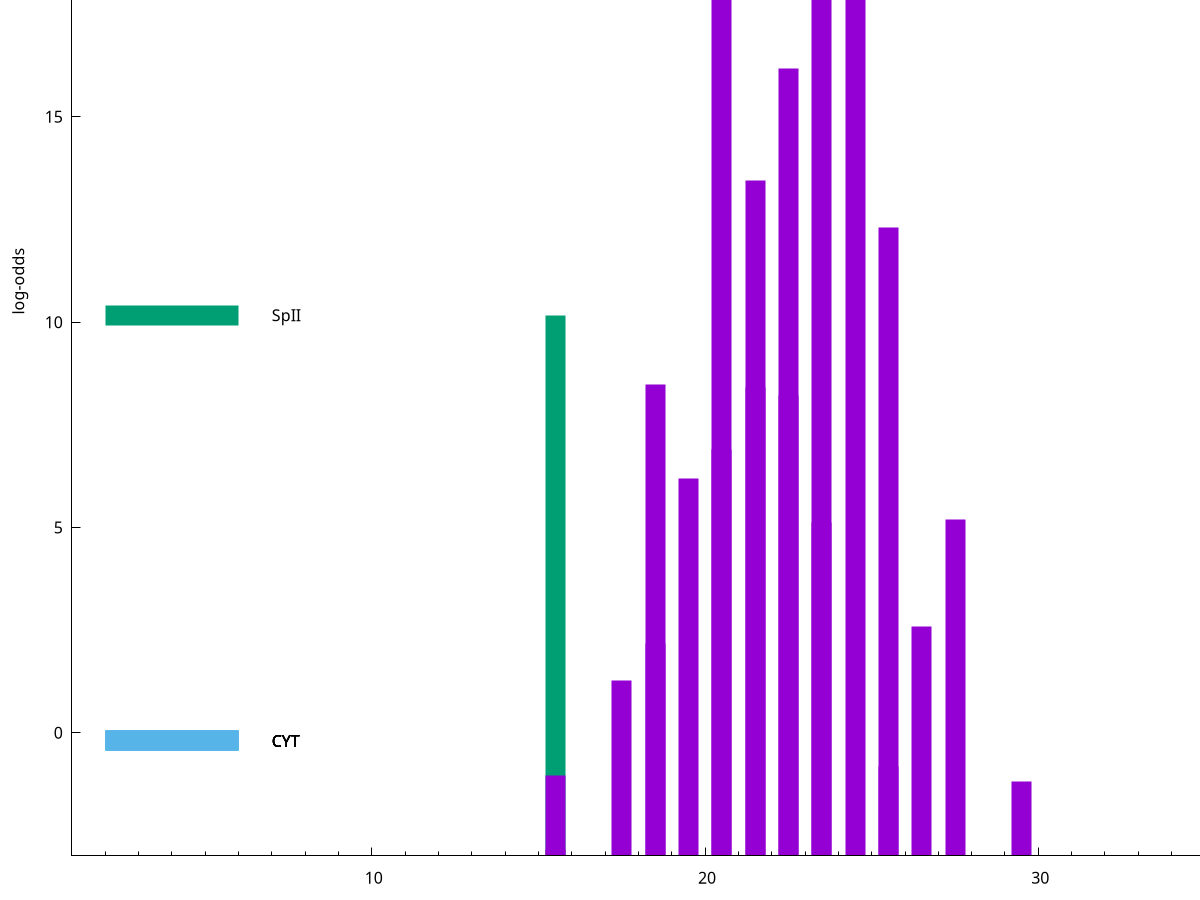 set title "LipoP predictions for SRR5666568.gff"
set size 2., 1.4
set xrange [1:70] 
set mxtics 10
set yrange [-3:25]
set y2range [0:28]
set ylabel "log-odds"
set term postscript eps color solid "Helvetica" 30
set output "SRR5666568.gff19.eps"
set arrow from 2,23.4628 to 6,23.4628 nohead lt 1 lw 20
set label "SpI" at 7,23.4628
set arrow from 2,20.7448 to 6,20.7448 nohead lt 1 lw 20
set label "SpI" at 7,20.7448
set arrow from 2,10.1702 to 6,10.1702 nohead lt 2 lw 20
set label "SpII" at 7,10.1702
set arrow from 2,-0.200913 to 6,-0.200913 nohead lt 3 lw 20
set label "CYT" at 7,-0.200913
set arrow from 2,-0.200913 to 6,-0.200913 nohead lt 3 lw 20
set label "CYT" at 7,-0.200913
set arrow from 2,-0.200913 to 6,-0.200913 nohead lt 3 lw 20
set label "CYT" at 7,-0.200913
set arrow from 2,-0.200913 to 6,-0.200913 nohead lt 3 lw 20
set label "CYT" at 7,-0.200913
set arrow from 2,-0.200913 to 6,-0.200913 nohead lt 3 lw 20
set label "CYT" at 7,-0.200913
set arrow from 2,23.4628 to 6,23.4628 nohead lt 1 lw 20
set label "SpI" at 7,23.4628
# NOTE: The scores below are the log-odds scores with the threshold
# NOTE: subtracted (a hack to make gnuplot make the histogram all
# NOTE: look nice).
plot "-" axes x1y2 title "" with impulses lt 2 lw 20, "-" axes x1y2 title "" with impulses lt 1 lw 20
15.500000 13.170200
e
23.500000 26.404300
20.500000 23.743900
24.500000 21.494600
22.500000 19.173100
21.500000 16.460200
25.500000 15.313700
18.500000 11.481340
21.500000 11.415480
22.500000 11.221850
20.500000 9.907020
19.500000 9.180560
27.500000 8.203510
23.500000 8.122860
26.500000 5.586060
18.500000 5.165560
17.500000 4.265560
25.500000 2.172901
15.500000 1.955790
29.500000 1.821420
15.500000 0.151490
e
exit

